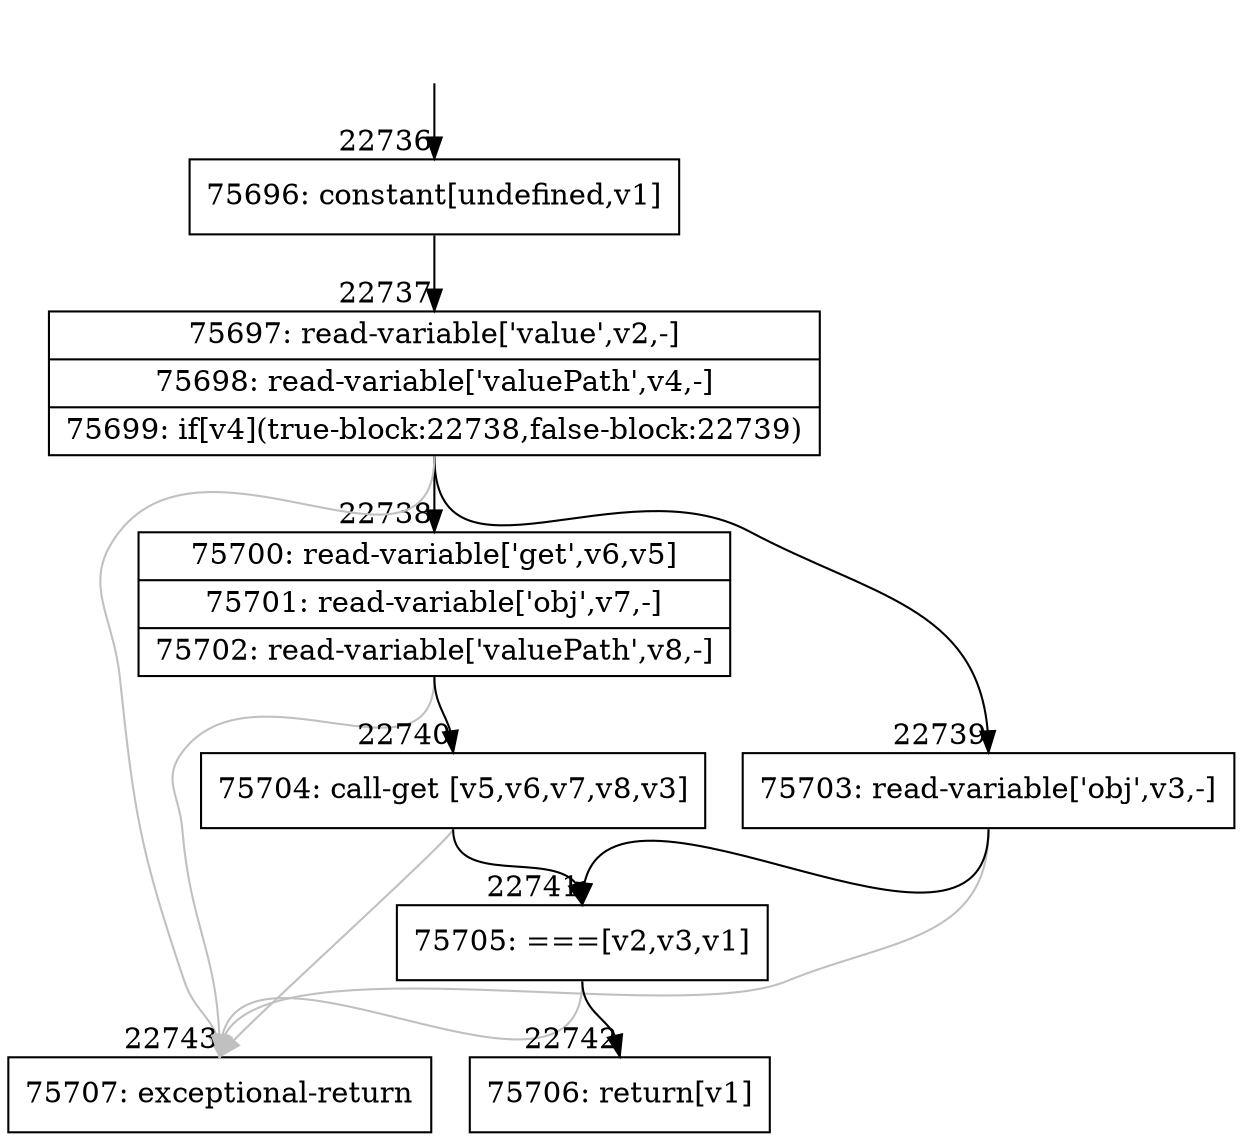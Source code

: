 digraph {
rankdir="TD"
BB_entry1983[shape=none,label=""];
BB_entry1983 -> BB22736 [tailport=s, headport=n, headlabel="    22736"]
BB22736 [shape=record label="{75696: constant[undefined,v1]}" ] 
BB22736 -> BB22737 [tailport=s, headport=n, headlabel="      22737"]
BB22737 [shape=record label="{75697: read-variable['value',v2,-]|75698: read-variable['valuePath',v4,-]|75699: if[v4](true-block:22738,false-block:22739)}" ] 
BB22737 -> BB22738 [tailport=s, headport=n, headlabel="      22738"]
BB22737 -> BB22739 [tailport=s, headport=n, headlabel="      22739"]
BB22737 -> BB22743 [tailport=s, headport=n, color=gray, headlabel="      22743"]
BB22738 [shape=record label="{75700: read-variable['get',v6,v5]|75701: read-variable['obj',v7,-]|75702: read-variable['valuePath',v8,-]}" ] 
BB22738 -> BB22740 [tailport=s, headport=n, headlabel="      22740"]
BB22738 -> BB22743 [tailport=s, headport=n, color=gray]
BB22739 [shape=record label="{75703: read-variable['obj',v3,-]}" ] 
BB22739 -> BB22741 [tailport=s, headport=n, headlabel="      22741"]
BB22739 -> BB22743 [tailport=s, headport=n, color=gray]
BB22740 [shape=record label="{75704: call-get [v5,v6,v7,v8,v3]}" ] 
BB22740 -> BB22741 [tailport=s, headport=n]
BB22740 -> BB22743 [tailport=s, headport=n, color=gray]
BB22741 [shape=record label="{75705: ===[v2,v3,v1]}" ] 
BB22741 -> BB22742 [tailport=s, headport=n, headlabel="      22742"]
BB22741 -> BB22743 [tailport=s, headport=n, color=gray]
BB22742 [shape=record label="{75706: return[v1]}" ] 
BB22743 [shape=record label="{75707: exceptional-return}" ] 
//#$~ 42887
}
